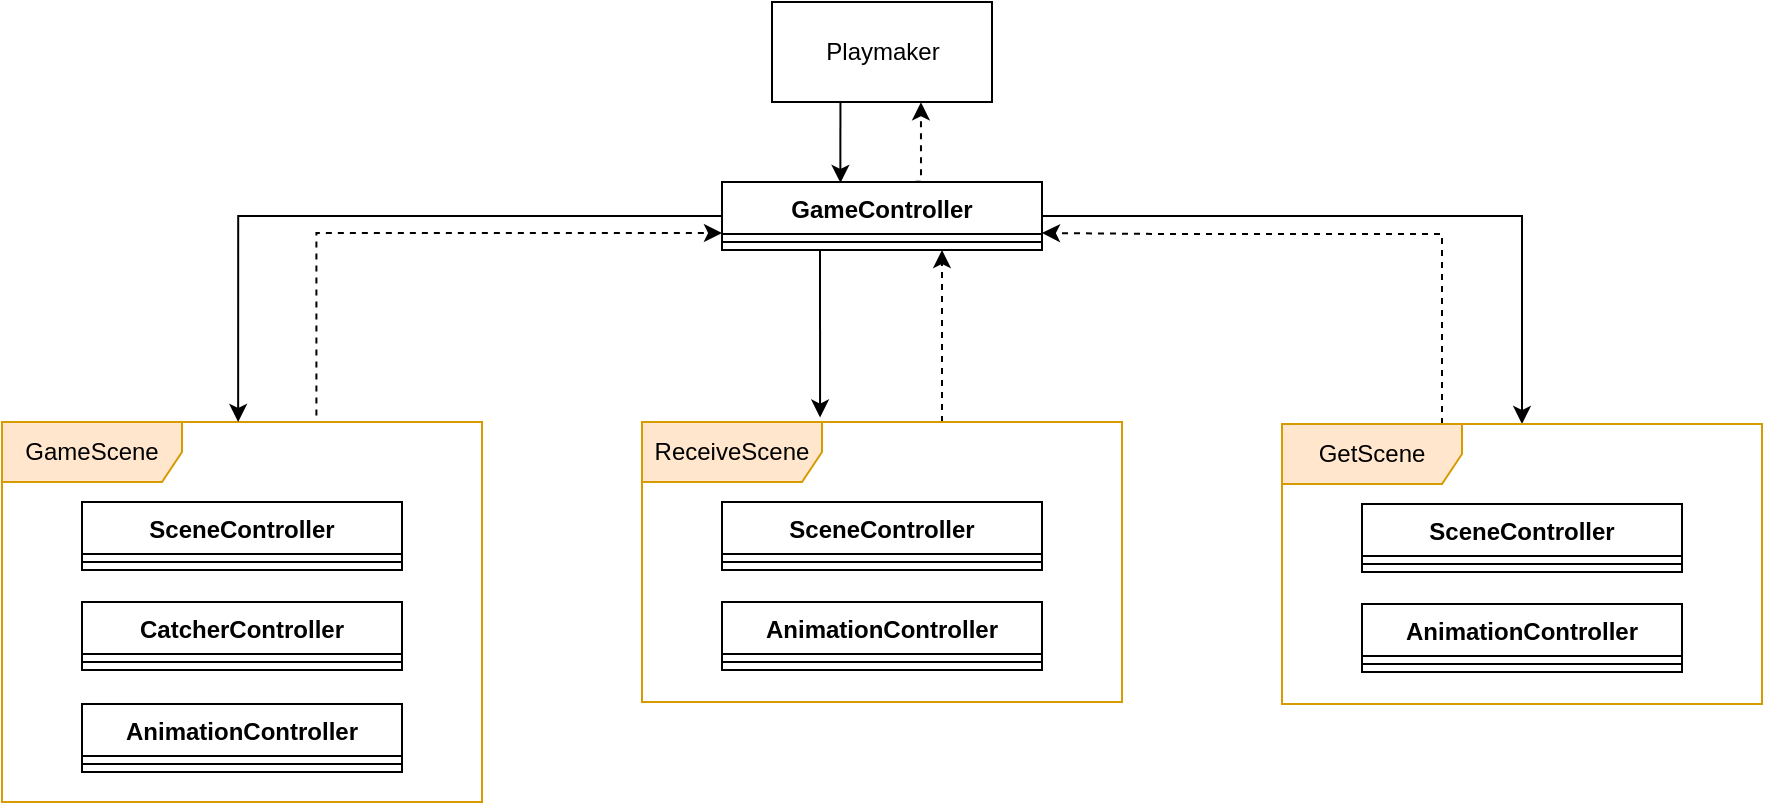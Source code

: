 <mxfile version="14.5.10" type="github" pages="2">
  <diagram id="B3WU_T48diWh8vL53k2Y" name="Overall View">
    <mxGraphModel dx="946" dy="1129" grid="1" gridSize="10" guides="1" tooltips="1" connect="1" arrows="1" fold="1" page="1" pageScale="1" pageWidth="827" pageHeight="1169" math="0" shadow="0">
      <root>
        <mxCell id="EKi2b7D6NjeUTJ47CTkA-0" />
        <mxCell id="EKi2b7D6NjeUTJ47CTkA-1" parent="EKi2b7D6NjeUTJ47CTkA-0" />
        <mxCell id="EKi2b7D6NjeUTJ47CTkA-47" style="edgeStyle=orthogonalEdgeStyle;rounded=0;orthogonalLoop=1;jettySize=auto;html=1;entryX=0;entryY=0.75;entryDx=0;entryDy=0;dashed=1;exitX=0.655;exitY=-0.017;exitDx=0;exitDy=0;exitPerimeter=0;" edge="1" parent="EKi2b7D6NjeUTJ47CTkA-1" source="EKi2b7D6NjeUTJ47CTkA-2" target="EKi2b7D6NjeUTJ47CTkA-8">
          <mxGeometry relative="1" as="geometry">
            <Array as="points">
              <mxPoint x="237" y="186" />
            </Array>
          </mxGeometry>
        </mxCell>
        <mxCell id="EKi2b7D6NjeUTJ47CTkA-2" value="GameScene" style="shape=umlFrame;whiteSpace=wrap;html=1;movable=1;resizable=1;rotatable=1;deletable=1;editable=1;connectable=1;fillColor=#ffe6cc;strokeColor=#d79b00;width=90;height=30;" vertex="1" parent="EKi2b7D6NjeUTJ47CTkA-1">
          <mxGeometry x="80" y="280" width="240" height="190" as="geometry" />
        </mxCell>
        <mxCell id="EKi2b7D6NjeUTJ47CTkA-37" style="edgeStyle=orthogonalEdgeStyle;rounded=0;orthogonalLoop=1;jettySize=auto;html=1;entryX=0.492;entryY=0;entryDx=0;entryDy=0;entryPerimeter=0;" edge="1" parent="EKi2b7D6NjeUTJ47CTkA-1" source="EKi2b7D6NjeUTJ47CTkA-8" target="EKi2b7D6NjeUTJ47CTkA-2">
          <mxGeometry relative="1" as="geometry" />
        </mxCell>
        <mxCell id="EKi2b7D6NjeUTJ47CTkA-38" style="edgeStyle=orthogonalEdgeStyle;rounded=0;orthogonalLoop=1;jettySize=auto;html=1;entryX=0.371;entryY=-0.016;entryDx=0;entryDy=0;entryPerimeter=0;" edge="1" parent="EKi2b7D6NjeUTJ47CTkA-1" target="EKi2b7D6NjeUTJ47CTkA-14">
          <mxGeometry relative="1" as="geometry">
            <mxPoint x="489" y="194" as="sourcePoint" />
            <Array as="points">
              <mxPoint x="489" y="194" />
            </Array>
          </mxGeometry>
        </mxCell>
        <mxCell id="EKi2b7D6NjeUTJ47CTkA-40" style="edgeStyle=orthogonalEdgeStyle;rounded=0;orthogonalLoop=1;jettySize=auto;html=1;" edge="1" parent="EKi2b7D6NjeUTJ47CTkA-1" source="EKi2b7D6NjeUTJ47CTkA-8" target="EKi2b7D6NjeUTJ47CTkA-32">
          <mxGeometry relative="1" as="geometry" />
        </mxCell>
        <mxCell id="EKi2b7D6NjeUTJ47CTkA-45" style="edgeStyle=orthogonalEdgeStyle;rounded=0;orthogonalLoop=1;jettySize=auto;html=1;entryX=0.677;entryY=1.003;entryDx=0;entryDy=0;entryPerimeter=0;exitX=0.605;exitY=-0.003;exitDx=0;exitDy=0;exitPerimeter=0;dashed=1;" edge="1" parent="EKi2b7D6NjeUTJ47CTkA-1" source="EKi2b7D6NjeUTJ47CTkA-8" target="EKi2b7D6NjeUTJ47CTkA-41">
          <mxGeometry relative="1" as="geometry" />
        </mxCell>
        <mxCell id="EKi2b7D6NjeUTJ47CTkA-8" value="GameController" style="swimlane;fontStyle=1;align=center;verticalAlign=top;childLayout=stackLayout;horizontal=1;startSize=26;horizontalStack=0;resizeParent=1;resizeParentMax=0;resizeLast=0;collapsible=1;marginBottom=0;" vertex="1" parent="EKi2b7D6NjeUTJ47CTkA-1">
          <mxGeometry x="440" y="160" width="160" height="34" as="geometry" />
        </mxCell>
        <mxCell id="EKi2b7D6NjeUTJ47CTkA-10" value="" style="line;strokeWidth=1;fillColor=none;align=left;verticalAlign=middle;spacingTop=-1;spacingLeft=3;spacingRight=3;rotatable=0;labelPosition=right;points=[];portConstraint=eastwest;" vertex="1" parent="EKi2b7D6NjeUTJ47CTkA-8">
          <mxGeometry y="26" width="160" height="8" as="geometry" />
        </mxCell>
        <mxCell id="EKi2b7D6NjeUTJ47CTkA-12" value="CatcherController" style="swimlane;fontStyle=1;align=center;verticalAlign=top;childLayout=stackLayout;horizontal=1;startSize=26;horizontalStack=0;resizeParent=1;resizeParentMax=0;resizeLast=0;collapsible=1;marginBottom=0;" vertex="1" parent="EKi2b7D6NjeUTJ47CTkA-1">
          <mxGeometry x="120" y="370" width="160" height="34" as="geometry" />
        </mxCell>
        <mxCell id="EKi2b7D6NjeUTJ47CTkA-13" value="" style="line;strokeWidth=1;fillColor=none;align=left;verticalAlign=middle;spacingTop=-1;spacingLeft=3;spacingRight=3;rotatable=0;labelPosition=right;points=[];portConstraint=eastwest;" vertex="1" parent="EKi2b7D6NjeUTJ47CTkA-12">
          <mxGeometry y="26" width="160" height="8" as="geometry" />
        </mxCell>
        <mxCell id="EKi2b7D6NjeUTJ47CTkA-46" style="edgeStyle=orthogonalEdgeStyle;rounded=0;orthogonalLoop=1;jettySize=auto;html=1;dashed=1;exitX=0.625;exitY=0;exitDx=0;exitDy=0;exitPerimeter=0;" edge="1" parent="EKi2b7D6NjeUTJ47CTkA-1" source="EKi2b7D6NjeUTJ47CTkA-14">
          <mxGeometry relative="1" as="geometry">
            <mxPoint x="550" y="194" as="targetPoint" />
          </mxGeometry>
        </mxCell>
        <mxCell id="EKi2b7D6NjeUTJ47CTkA-14" value="ReceiveScene" style="shape=umlFrame;whiteSpace=wrap;html=1;movable=1;resizable=1;rotatable=1;deletable=1;editable=1;connectable=1;fillColor=#ffe6cc;strokeColor=#d79b00;width=90;height=30;" vertex="1" parent="EKi2b7D6NjeUTJ47CTkA-1">
          <mxGeometry x="400" y="280" width="240" height="140" as="geometry" />
        </mxCell>
        <mxCell id="EKi2b7D6NjeUTJ47CTkA-17" value="SceneController" style="swimlane;fontStyle=1;align=center;verticalAlign=top;childLayout=stackLayout;horizontal=1;startSize=26;horizontalStack=0;resizeParent=1;resizeParentMax=0;resizeLast=0;collapsible=1;marginBottom=0;" vertex="1" parent="EKi2b7D6NjeUTJ47CTkA-1">
          <mxGeometry x="440" y="320" width="160" height="34" as="geometry" />
        </mxCell>
        <mxCell id="EKi2b7D6NjeUTJ47CTkA-18" value="" style="line;strokeWidth=1;fillColor=none;align=left;verticalAlign=middle;spacingTop=-1;spacingLeft=3;spacingRight=3;rotatable=0;labelPosition=right;points=[];portConstraint=eastwest;" vertex="1" parent="EKi2b7D6NjeUTJ47CTkA-17">
          <mxGeometry y="26" width="160" height="8" as="geometry" />
        </mxCell>
        <mxCell id="EKi2b7D6NjeUTJ47CTkA-24" value="AnimationController" style="swimlane;fontStyle=1;align=center;verticalAlign=top;childLayout=stackLayout;horizontal=1;startSize=26;horizontalStack=0;resizeParent=1;resizeParentMax=0;resizeLast=0;collapsible=1;marginBottom=0;" vertex="1" parent="EKi2b7D6NjeUTJ47CTkA-1">
          <mxGeometry x="120" y="421" width="160" height="34" as="geometry" />
        </mxCell>
        <mxCell id="EKi2b7D6NjeUTJ47CTkA-25" value="" style="line;strokeWidth=1;fillColor=none;align=left;verticalAlign=middle;spacingTop=-1;spacingLeft=3;spacingRight=3;rotatable=0;labelPosition=right;points=[];portConstraint=eastwest;" vertex="1" parent="EKi2b7D6NjeUTJ47CTkA-24">
          <mxGeometry y="26" width="160" height="8" as="geometry" />
        </mxCell>
        <mxCell id="EKi2b7D6NjeUTJ47CTkA-28" value="SceneController" style="swimlane;fontStyle=1;align=center;verticalAlign=top;childLayout=stackLayout;horizontal=1;startSize=26;horizontalStack=0;resizeParent=1;resizeParentMax=0;resizeLast=0;collapsible=1;marginBottom=0;" vertex="1" parent="EKi2b7D6NjeUTJ47CTkA-1">
          <mxGeometry x="120" y="320" width="160" height="34" as="geometry" />
        </mxCell>
        <mxCell id="EKi2b7D6NjeUTJ47CTkA-29" value="" style="line;strokeWidth=1;fillColor=none;align=left;verticalAlign=middle;spacingTop=-1;spacingLeft=3;spacingRight=3;rotatable=0;labelPosition=right;points=[];portConstraint=eastwest;" vertex="1" parent="EKi2b7D6NjeUTJ47CTkA-28">
          <mxGeometry y="26" width="160" height="8" as="geometry" />
        </mxCell>
        <mxCell id="EKi2b7D6NjeUTJ47CTkA-30" value="AnimationController" style="swimlane;fontStyle=1;align=center;verticalAlign=top;childLayout=stackLayout;horizontal=1;startSize=26;horizontalStack=0;resizeParent=1;resizeParentMax=0;resizeLast=0;collapsible=1;marginBottom=0;" vertex="1" parent="EKi2b7D6NjeUTJ47CTkA-1">
          <mxGeometry x="440" y="370" width="160" height="34" as="geometry" />
        </mxCell>
        <mxCell id="EKi2b7D6NjeUTJ47CTkA-31" value="" style="line;strokeWidth=1;fillColor=none;align=left;verticalAlign=middle;spacingTop=-1;spacingLeft=3;spacingRight=3;rotatable=0;labelPosition=right;points=[];portConstraint=eastwest;" vertex="1" parent="EKi2b7D6NjeUTJ47CTkA-30">
          <mxGeometry y="26" width="160" height="8" as="geometry" />
        </mxCell>
        <mxCell id="EKi2b7D6NjeUTJ47CTkA-48" style="edgeStyle=orthogonalEdgeStyle;rounded=0;orthogonalLoop=1;jettySize=auto;html=1;entryX=1;entryY=0.75;entryDx=0;entryDy=0;dashed=1;" edge="1" parent="EKi2b7D6NjeUTJ47CTkA-1" source="EKi2b7D6NjeUTJ47CTkA-32" target="EKi2b7D6NjeUTJ47CTkA-8">
          <mxGeometry relative="1" as="geometry">
            <Array as="points">
              <mxPoint x="800" y="186" />
              <mxPoint x="660" y="186" />
            </Array>
          </mxGeometry>
        </mxCell>
        <mxCell id="EKi2b7D6NjeUTJ47CTkA-32" value="GetScene" style="shape=umlFrame;whiteSpace=wrap;html=1;movable=1;resizable=1;rotatable=1;deletable=1;editable=1;connectable=1;fillColor=#ffe6cc;strokeColor=#d79b00;width=90;height=30;" vertex="1" parent="EKi2b7D6NjeUTJ47CTkA-1">
          <mxGeometry x="720" y="281" width="240" height="140" as="geometry" />
        </mxCell>
        <mxCell id="EKi2b7D6NjeUTJ47CTkA-33" value="SceneController" style="swimlane;fontStyle=1;align=center;verticalAlign=top;childLayout=stackLayout;horizontal=1;startSize=26;horizontalStack=0;resizeParent=1;resizeParentMax=0;resizeLast=0;collapsible=1;marginBottom=0;" vertex="1" parent="EKi2b7D6NjeUTJ47CTkA-1">
          <mxGeometry x="760" y="321" width="160" height="34" as="geometry" />
        </mxCell>
        <mxCell id="EKi2b7D6NjeUTJ47CTkA-34" value="" style="line;strokeWidth=1;fillColor=none;align=left;verticalAlign=middle;spacingTop=-1;spacingLeft=3;spacingRight=3;rotatable=0;labelPosition=right;points=[];portConstraint=eastwest;" vertex="1" parent="EKi2b7D6NjeUTJ47CTkA-33">
          <mxGeometry y="26" width="160" height="8" as="geometry" />
        </mxCell>
        <mxCell id="EKi2b7D6NjeUTJ47CTkA-35" value="AnimationController" style="swimlane;fontStyle=1;align=center;verticalAlign=top;childLayout=stackLayout;horizontal=1;startSize=26;horizontalStack=0;resizeParent=1;resizeParentMax=0;resizeLast=0;collapsible=1;marginBottom=0;" vertex="1" parent="EKi2b7D6NjeUTJ47CTkA-1">
          <mxGeometry x="760" y="371" width="160" height="34" as="geometry" />
        </mxCell>
        <mxCell id="EKi2b7D6NjeUTJ47CTkA-36" value="" style="line;strokeWidth=1;fillColor=none;align=left;verticalAlign=middle;spacingTop=-1;spacingLeft=3;spacingRight=3;rotatable=0;labelPosition=right;points=[];portConstraint=eastwest;" vertex="1" parent="EKi2b7D6NjeUTJ47CTkA-35">
          <mxGeometry y="26" width="160" height="8" as="geometry" />
        </mxCell>
        <mxCell id="EKi2b7D6NjeUTJ47CTkA-43" style="edgeStyle=orthogonalEdgeStyle;rounded=0;orthogonalLoop=1;jettySize=auto;html=1;entryX=0.37;entryY=0.013;entryDx=0;entryDy=0;entryPerimeter=0;exitX=0.311;exitY=1.009;exitDx=0;exitDy=0;exitPerimeter=0;" edge="1" parent="EKi2b7D6NjeUTJ47CTkA-1" source="EKi2b7D6NjeUTJ47CTkA-41" target="EKi2b7D6NjeUTJ47CTkA-8">
          <mxGeometry relative="1" as="geometry" />
        </mxCell>
        <mxCell id="EKi2b7D6NjeUTJ47CTkA-41" value="Playmaker" style="html=1;" vertex="1" parent="EKi2b7D6NjeUTJ47CTkA-1">
          <mxGeometry x="465" y="70" width="110" height="50" as="geometry" />
        </mxCell>
      </root>
    </mxGraphModel>
  </diagram>
  <diagram id="C5RBs43oDa-KdzZeNtuy" name="Game Scene">
    <mxGraphModel dx="1113" dy="1328" grid="1" gridSize="10" guides="1" tooltips="1" connect="1" arrows="1" fold="1" page="1" pageScale="1" pageWidth="827" pageHeight="1169" math="0" shadow="0">
      <root>
        <mxCell id="WIyWlLk6GJQsqaUBKTNV-0" />
        <mxCell id="WIyWlLk6GJQsqaUBKTNV-1" parent="WIyWlLk6GJQsqaUBKTNV-0" />
      </root>
    </mxGraphModel>
  </diagram>
</mxfile>
